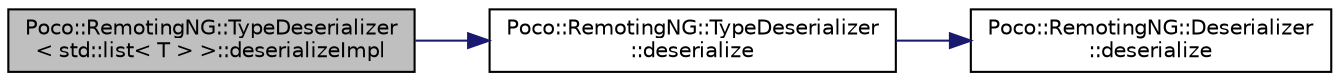 digraph "Poco::RemotingNG::TypeDeserializer&lt; std::list&lt; T &gt; &gt;::deserializeImpl"
{
 // LATEX_PDF_SIZE
  edge [fontname="Helvetica",fontsize="10",labelfontname="Helvetica",labelfontsize="10"];
  node [fontname="Helvetica",fontsize="10",shape=record];
  rankdir="LR";
  Node1 [label="Poco::RemotingNG::TypeDeserializer\l\< std::list\< T \> \>::deserializeImpl",height=0.2,width=0.4,color="black", fillcolor="grey75", style="filled", fontcolor="black",tooltip=" "];
  Node1 -> Node2 [color="midnightblue",fontsize="10",style="solid",fontname="Helvetica"];
  Node2 [label="Poco::RemotingNG::TypeDeserializer\l::deserialize",height=0.2,width=0.4,color="black", fillcolor="white", style="filled",URL="$classPoco_1_1RemotingNG_1_1TypeDeserializer.html#a93de3b10c219daf40047332e26ac0442",tooltip=" "];
  Node2 -> Node3 [color="midnightblue",fontsize="10",style="solid",fontname="Helvetica"];
  Node3 [label="Poco::RemotingNG::Deserializer\l::deserialize",height=0.2,width=0.4,color="black", fillcolor="white", style="filled",URL="$classPoco_1_1RemotingNG_1_1Deserializer.html#aefcff95c9b5ab543cae7f61f856ba5f8",tooltip=" "];
}
